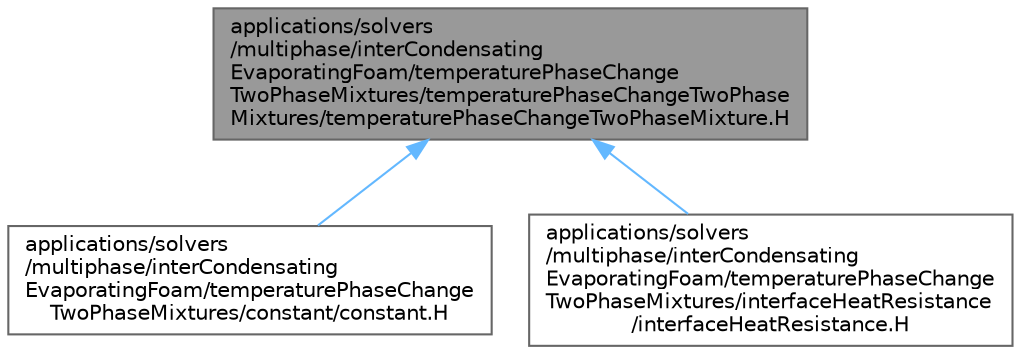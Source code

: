 digraph "applications/solvers/multiphase/interCondensatingEvaporatingFoam/temperaturePhaseChangeTwoPhaseMixtures/temperaturePhaseChangeTwoPhaseMixtures/temperaturePhaseChangeTwoPhaseMixture.H"
{
 // LATEX_PDF_SIZE
  bgcolor="transparent";
  edge [fontname=Helvetica,fontsize=10,labelfontname=Helvetica,labelfontsize=10];
  node [fontname=Helvetica,fontsize=10,shape=box,height=0.2,width=0.4];
  Node1 [id="Node000001",label="applications/solvers\l/multiphase/interCondensating\lEvaporatingFoam/temperaturePhaseChange\lTwoPhaseMixtures/temperaturePhaseChangeTwoPhase\lMixtures/temperaturePhaseChangeTwoPhaseMixture.H",height=0.2,width=0.4,color="gray40", fillcolor="grey60", style="filled", fontcolor="black",tooltip=" "];
  Node1 -> Node2 [id="edge1_Node000001_Node000002",dir="back",color="steelblue1",style="solid",tooltip=" "];
  Node2 [id="Node000002",label="applications/solvers\l/multiphase/interCondensating\lEvaporatingFoam/temperaturePhaseChange\lTwoPhaseMixtures/constant/constant.H",height=0.2,width=0.4,color="grey40", fillcolor="white", style="filled",URL="$applications_2solvers_2multiphase_2interCondensatingEvaporatingFoam_2temperaturePhaseChangeTwoPhcc5a31b9e3b108f507a840422bfd4778.html",tooltip=" "];
  Node1 -> Node3 [id="edge2_Node000001_Node000003",dir="back",color="steelblue1",style="solid",tooltip=" "];
  Node3 [id="Node000003",label="applications/solvers\l/multiphase/interCondensating\lEvaporatingFoam/temperaturePhaseChange\lTwoPhaseMixtures/interfaceHeatResistance\l/interfaceHeatResistance.H",height=0.2,width=0.4,color="grey40", fillcolor="white", style="filled",URL="$applications_2solvers_2multiphase_2interCondensatingEvaporatingFoam_2temperaturePhaseChangeTwoPh70940c135a6c3edf4854752439ac17cd.html",tooltip=" "];
}
